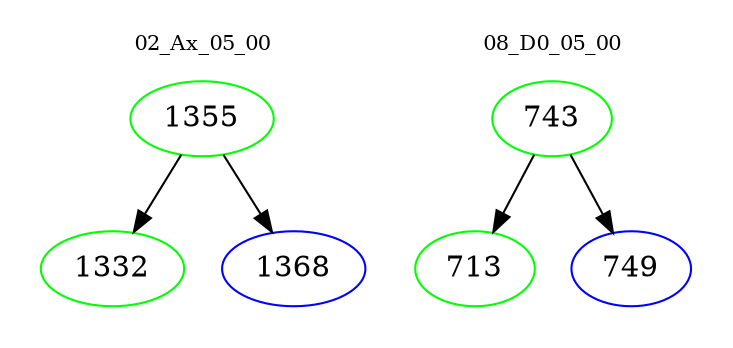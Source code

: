 digraph{
subgraph cluster_0 {
color = white
label = "02_Ax_05_00";
fontsize=10;
T0_1355 [label="1355", color="green"]
T0_1355 -> T0_1332 [color="black"]
T0_1332 [label="1332", color="green"]
T0_1355 -> T0_1368 [color="black"]
T0_1368 [label="1368", color="blue"]
}
subgraph cluster_1 {
color = white
label = "08_D0_05_00";
fontsize=10;
T1_743 [label="743", color="green"]
T1_743 -> T1_713 [color="black"]
T1_713 [label="713", color="green"]
T1_743 -> T1_749 [color="black"]
T1_749 [label="749", color="blue"]
}
}
